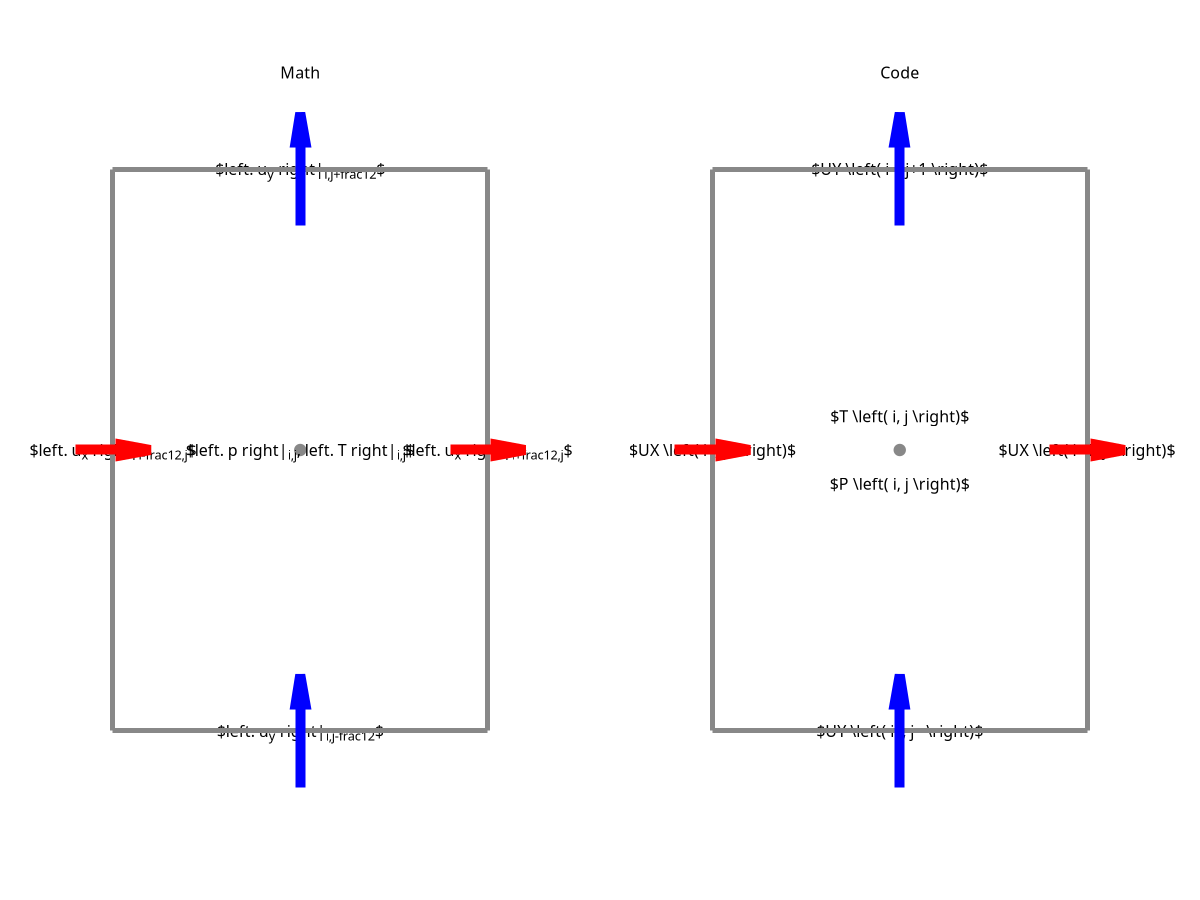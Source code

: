 reset
{
  set terminal epslatex standalone color size 8,4 font ',17'
  set output 'staggered1.tex'
  unset border
  set lmargin 0.
  set rmargin 0.
  set bmargin 0.
  set tmargin 0.
  unset xlabel
  unset ylabel
  set xrange [0:8]
  set yrange [0:4]
  unset xtics
  unset ytics
  set format x ''
  set format y ''
  set style line 1 lc rgb '#888888' lw 5
  set style line 2 lc rgb '#FF0000' lw 10
  set style line 3 lc rgb '#0000FF' lw 10
  set style arrow 1 nohead front ls 1
  set style arrow 2 head size 0.2,10 filled front ls 2
  set style arrow 3 head size 0.2,10 filled front ls 3
  al = 0.25
  set label 'Math' center at graph 0.25, graph 0.92
  ox = 0.75
  oy = 0.75
  lx = 2.5
  ly = 2.5
# grid
  set arrow from first ox,    first oy    to first ox+lx, first oy    as 1
  set arrow from first ox,    first oy+ly to first ox+lx, first oy+ly as 1
  set arrow from first ox,    first oy    to first ox,    first oy+ly as 1
  set arrow from first ox+lx, first oy    to first ox+lx, first oy+ly as 1
# ux
  set arrow from first ox-al,     first oy+0.5*ly to first ox+al,     first oy+0.5*ly as 2
  set arrow from first ox+lx-al,  first oy+0.5*ly to first ox+lx+al,  first oy+0.5*ly as 2
  set label '$\left. u_x \right|_{i-\frac{1}{2},j}$' center at first ox,   oy+0.5*ly front
  set label '$\left. u_x \right|_{i+\frac{1}{2},j}$' center at first ox+lx,oy+0.5*ly front
# uy
  set arrow from first ox+0.5*ly, first oy-al     to first ox+0.5*ly, first oy+al     as 3
  set arrow from first ox+0.5*ly, first oy+lx-al  to first ox+0.5*ly, first oy+lx+al  as 3
  set label '$\left. u_y \right|_{i,j-\frac{1}{2}}$' center at first ox+0.5*lx,oy    front
  set label '$\left. u_y \right|_{i,j+\frac{1}{2}}$' center at first ox+0.5*lx,oy+ly front
# p and T
  set object circle center first ox+0.5*lx, first oy+0.5*ly size first 0.125*al fs solid 1.0 fc rgb '#888888' lw 3
  set label '$\left. p \right|_{i,j}, \left. T \right|_{i,j}$' center at first ox+0.5*lx,oy+0.5*ly front
  set label 'Code' center at graph 0.75, graph 0.92
  ox = 4.75
  oy = 0.75
  lx = 2.5
  ly = 2.5
# grid
  set arrow from first ox   , first oy    to first ox+lx, first oy    as 1
  set arrow from first ox   , first oy+ly to first ox+lx, first oy+ly as 1
  set arrow from first ox   , first oy    to first ox   , first oy+ly as 1
  set arrow from first ox+lx, first oy    to first ox+lx, first oy+ly as 1
# ux
  set arrow from first ox-al,     first oy+0.5*ly to first ox+al,     first oy+0.5*ly as 2
  set arrow from first ox+lx-al,  first oy+0.5*ly to first ox+lx+al,  first oy+0.5*ly as 2
  set label '$UX \left( i  , j   \right)$' center at first ox,   oy+0.5*ly front
  set label '$UX \left( i+1, j   \right)$' center at first ox+lx,oy+0.5*ly front
# uy
  set arrow from first ox+0.5*ly, first oy-al     to first ox+0.5*ly, first oy+al     as 3
  set arrow from first ox+0.5*ly, first oy+lx-al  to first ox+0.5*ly, first oy+lx+al  as 3
  set label '$UY \left( i  , j   \right)$' center at first ox+0.5*lx,oy    front
  set label '$UY \left( i  , j+1 \right)$' center at first ox+0.5*lx,oy+ly front
# p and T
  set object circle center first ox+0.5*lx, first oy+0.5*ly size first 0.125*al fs solid 1.0 fc rgb '#888888' lw 3
  set label '$P \left( i, j \right)$' center at first ox+0.5*lx,oy+0.44*ly front
  set label '$T \left( i, j \right)$' center at first ox+0.5*lx,oy+0.56*ly front
  plot \
    NaN notitle
}

reset
{
  reset
  set terminal epslatex color standalone header '\usepackage{amsmath}' size 13,12
  set output 'staggered2.tex'
  unset border
  set noxtics
  set noytics
  set size ratio -1.
  set xrange [-1.5:11.5]
  set yrange [-1.:12.]
  set linestyle 1 lw 10 lc rgb '#000000'
  set style arrow 1 nohead ls 1
# shadow
  set object rectangle from first 1,1 to first 10,10 fc rgb '#00FFFF' fillstyle solid border lc rgb '#00FFFF' back
  set object rectangle from first 0,0 to first 1,11 fc rgb '#AAAAAA' fillstyle solid border lc rgb '#AAAAAA' back
  set object rectangle from first 10,0 to first 11,11 fc rgb '#AAAAAA' fillstyle solid border lc rgb '#AAAAAA' back
# 9 3x3 grids
  do for [y0=0:8:4] {
    do for [x0=0:8:4] {
      do for [i=0:3] {
        set arrow from first x0+i,y0+0 to first x0+i,y0+3 as 1
      }
      do for [j=0:3] {
        set arrow from first x0+0,y0+j to first x0+3,y0+j as 1
      }
    }
  }
# velocity arrows
  arrlngt = 0.25
  set style line 2 lc rgb '#FF0000' lw 10
  set style arrow 2 head size 0.2,10 filled front ls 2
# ux
  do for [y0=1:11] {
    if (y0 != 4 && y0 != 8) {
      do for [x0=1:10] {
        set arrow from first x0-arrlngt,y0-0.5 to first x0+arrlngt,y0-0.5 as 2
      }
    }
  }
# index labels
# x
  set label '$1$'      at first  1.0, -0.75 center
  set label '$2$'      at first  2.0, -0.75 center
  set label '$3$'      at first  3.0, -0.75 center
  set label '$i-1$'    at first  4.0, -0.75 center
  set label '$i$'      at first  5.0, -0.75 center
  set label '$i+1$'    at first  6.0, -0.75 center
  set label '$i+2$'    at first  7.0, -0.75 center
  set label '$itot-1$' at first  8.0, -0.75 center
  set label '$itot$'   at first  9.0, -0.75 center
  set label '$itot+1$' at first 10.0, -0.75 center
# y
  set label '$0$'       at first -1.0,  0.5 center
  set label '$1$'       at first -1.0,  1.5 center
  set label '$2$'       at first -1.0,  2.5 center
  set label '$j-1$'     at first -1.0,  4.5 center
  set label '$j$'       at first -1.0,  5.5 center
  set label '$j+1$'     at first -1.0,  6.5 center
  set label '$jsize-1$' at first -1.0,  8.5 center
  set label '$jsize  $' at first -1.0,  9.5 center
  set label '$jsize+1$' at first -1.0, 10.5 center
  plot \
    NaN notitle
}

reset
{
  set terminal epslatex color standalone header '\usepackage{amsmath}' size 13,12
  set output 'staggered3.tex'
  unset border
  set noxtics
  set noytics
  set size ratio -1.
  set xrange [-1.5:11.5]
  set yrange [-1.:12.]
  set linestyle 1 lw 10 lc rgb '#000000'
  set style arrow 1 nohead ls 1
# shadow
  set object rectangle from first 1,1 to first 10,10 fc rgb '#00FFFF' fillstyle solid border lc rgb '#00FFFF' back
  set object rectangle from first 0,0 to first 1,11 fc rgb '#AAAAAA' fillstyle solid border lc rgb '#AAAAAA' back
  set object rectangle from first 10,0 to first 11,11 fc rgb '#AAAAAA' fillstyle solid border lc rgb '#AAAAAA' back
# 9 3x3 grids
  do for [y0=0:8:4] {
    do for [x0=0:8:4] {
      do for [i=0:3] {
        set arrow from first x0+i,y0+0 to first x0+i,y0+3 as 1
      }
      do for [j=0:3] {
        set arrow from first x0+0,y0+j to first x0+3,y0+j as 1
      }
    }
  }
# velocity arrows
  arrlngt = 0.25
  set style line 2 lc rgb '#0000FF' lw 10
  set style arrow 2 head size 0.2,10 filled front ls 2
# uy
  do for [y0=0:10] {
    do for [x0=0:10] {
      if (x0 != 3 && x0 != 7) {
        if(x0 == 0){
          set arrow from first x0+1.0,y0-arrlngt to first x0+1.0,y0+arrlngt as 2
        }else{
          if(x0 == 10){
            set arrow from first x0+0.0,y0-arrlngt to first x0+0.0,y0+arrlngt as 2
          }else{
            set arrow from first x0+0.5,y0-arrlngt to first x0+0.5,y0+arrlngt as 2
          }
        }
      }
    }
  }
# index labels
# x
  set label '$0$'      at first  0.5, -0.75 center
  set label '$1$'      at first  1.5, -0.75 center
  set label '$2$'      at first  2.5, -0.75 center
  set label '$i-1$'    at first  4.5, -0.75 center
  set label '$i$'      at first  5.5, -0.75 center
  set label '$i+1$'    at first  6.5, -0.75 center
  set label '$itot-1$' at first  8.5, -0.75 center
  set label '$itot$'   at first  9.5, -0.75 center
  set label '$itot+1$' at first 10.5, -0.75 center
# y
  set label '$0$'       at first -1.0,  0.0 center
  set label '$1$'       at first -1.0,  1.0 center
  set label '$2$'       at first -1.0,  2.0 center
  set label '$3$'       at first -1.0,  3.0 center
  set label '$j-1$'     at first -1.0,  4.0 center
  set label '$j$'       at first -1.0,  5.0 center
  set label '$j+1$'     at first -1.0,  6.0 center
  set label '$j+2$'     at first -1.0,  7.0 center
  set label '$jsize-1$' at first -1.0,  8.0 center
  set label '$jsize  $' at first -1.0,  9.0 center
  set label '$jsize+1$' at first -1.0, 10.0 center
  plot \
    NaN notitle
}

reset
{
  set terminal epslatex color standalone header '\usepackage{amsmath}' size 13,12
  set output 'staggered4.tex'
  unset border
  set noxtics
  set noytics
  set size ratio -1.
  set xrange [-1.5:11.5]
  set yrange [-1.:12.]
  set linestyle 1 lw 10 lc rgb '#000000'
  set style arrow 1 nohead ls 1
# shadow
  set object rectangle from first 1,1 to first 10,10 fc rgb '#00FFFF' fillstyle solid border lc rgb '#00FFFF' back
  set object rectangle from first 0,0 to first 1,11 fc rgb '#AAAAAA' fillstyle solid border lc rgb '#AAAAAA' back
  set object rectangle from first 10,0 to first 11,11 fc rgb '#AAAAAA' fillstyle solid border lc rgb '#AAAAAA' back
# 9 3x3 grids
  do for [y0=0:8:4] {
    do for [x0=0:8:4] {
      do for [i=0:3] {
        set arrow from first x0+i,y0+0 to first x0+i,y0+3 as 1
      }
      do for [j=0:3] {
        set arrow from first x0+0,y0+j to first x0+3,y0+j as 1
      }
      do for [j=0:2] {
        do for [i=0:2] {
          if(x0 == 0 && i == 0){
            set object circle at first x0+1.0+i,y0+0.5+j size first 0.05 fill solid fc rgb '#000000'
          }else{
            if(x0 == 8 && i == 2){
              set object circle at first x0+0.0+i,y0+0.5+j size first 0.05 fill solid fc rgb '#000000'
            }else{
              set object circle at first x0+0.5+i,y0+0.5+j size first 0.05 fill solid fc rgb '#000000'
            }
          }
        }
      }
    }
  }
# index labels
# x
  set label '$0$'      at first  0.5, -0.75 center
  set label '$1$'      at first  1.5, -0.75 center
  set label '$2$'      at first  2.5, -0.75 center
  set label '$i-1$'    at first  4.5, -0.75 center
  set label '$i$'      at first  5.5, -0.75 center
  set label '$i+1$'    at first  6.5, -0.75 center
  set label '$itot-1$' at first  8.5, -0.75 center
  set label '$itot$'   at first  9.5, -0.75 center
  set label '$itot+1$' at first 10.5, -0.75 center
# y
  set label '$0$'       at first -1.0,  0.5 center
  set label '$1$'       at first -1.0,  1.5 center
  set label '$2$'       at first -1.0,  2.5 center
  set label '$j-1$'     at first -1.0,  4.5 center
  set label '$j$'       at first -1.0,  5.5 center
  set label '$j+1$'     at first -1.0,  6.5 center
  set label '$jsize-1$' at first -1.0,  8.5 center
  set label '$jsize  $' at first -1.0,  9.5 center
  set label '$jsize+1$' at first -1.0, 10.5 center
  plot \
    NaN notitle
}

